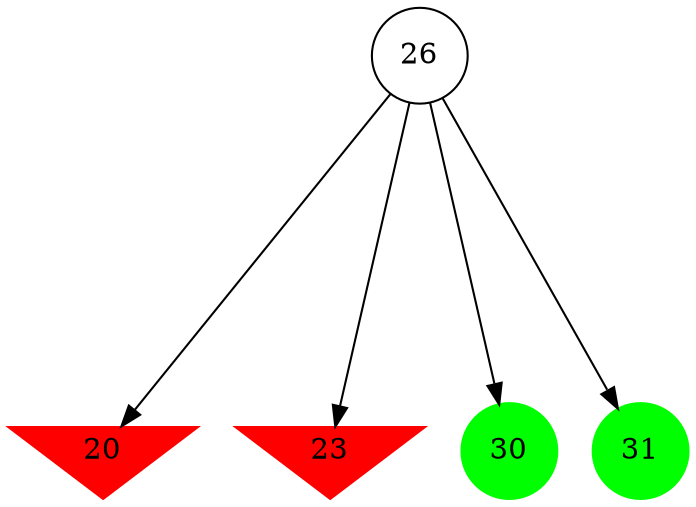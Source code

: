 digraph brain {
	ranksep=2.0;
	20 [shape=invtriangle,style=filled,color=red];
	23 [shape=invtriangle,style=filled,color=red];
	26 [shape=circle,color=black];
	30 [shape=circle,style=filled,color=green];
	31 [shape=circle,style=filled,color=green];
	26	->	31;
	26	->	20;
	26	->	23;
	26	->	30;
	{ rank=same; 20; 23; }
	{ rank=same; 26; }
	{ rank=same; 30; 31; }
}
